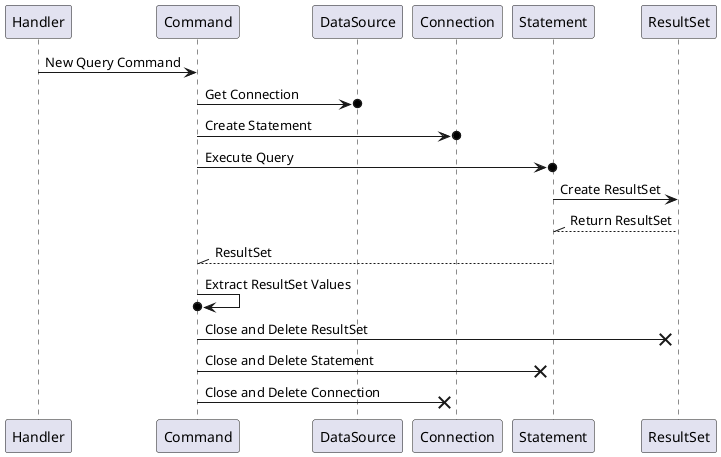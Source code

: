 @startuml
Handler -> Command : New Query Command
Command ->o DataSource: Get Connection
Command ->o Connection: Create Statement
Command ->o Statement: Execute Query
Statement -> ResultSet : Create ResultSet
ResultSet --\\ Statement : Return ResultSet
Statement --\\ Command: ResultSet
Command ->o Command: Extract ResultSet Values
Command ->x ResultSet: Close and Delete ResultSet
Command ->x Statement: Close and Delete Statement
Command ->x Connection: Close and Delete Connection
@enduml